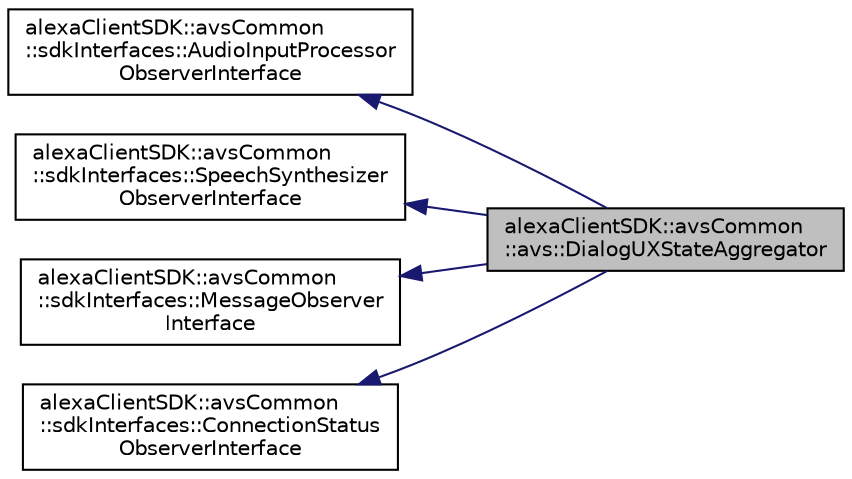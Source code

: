 digraph "alexaClientSDK::avsCommon::avs::DialogUXStateAggregator"
{
  edge [fontname="Helvetica",fontsize="10",labelfontname="Helvetica",labelfontsize="10"];
  node [fontname="Helvetica",fontsize="10",shape=record];
  rankdir="LR";
  Node5 [label="alexaClientSDK::avsCommon\l::avs::DialogUXStateAggregator",height=0.2,width=0.4,color="black", fillcolor="grey75", style="filled", fontcolor="black"];
  Node6 -> Node5 [dir="back",color="midnightblue",fontsize="10",style="solid",fontname="Helvetica"];
  Node6 [label="alexaClientSDK::avsCommon\l::sdkInterfaces::AudioInputProcessor\lObserverInterface",height=0.2,width=0.4,color="black", fillcolor="white", style="filled",URL="$classalexa_client_s_d_k_1_1avs_common_1_1sdk_interfaces_1_1_audio_input_processor_observer_interface.html",tooltip="A state observer for an AudioInputProcessor. "];
  Node7 -> Node5 [dir="back",color="midnightblue",fontsize="10",style="solid",fontname="Helvetica"];
  Node7 [label="alexaClientSDK::avsCommon\l::sdkInterfaces::SpeechSynthesizer\lObserverInterface",height=0.2,width=0.4,color="black", fillcolor="white", style="filled",URL="$classalexa_client_s_d_k_1_1avs_common_1_1sdk_interfaces_1_1_speech_synthesizer_observer_interface.html"];
  Node8 -> Node5 [dir="back",color="midnightblue",fontsize="10",style="solid",fontname="Helvetica"];
  Node8 [label="alexaClientSDK::avsCommon\l::sdkInterfaces::MessageObserver\lInterface",height=0.2,width=0.4,color="black", fillcolor="white", style="filled",URL="$classalexa_client_s_d_k_1_1avs_common_1_1sdk_interfaces_1_1_message_observer_interface.html"];
  Node9 -> Node5 [dir="back",color="midnightblue",fontsize="10",style="solid",fontname="Helvetica"];
  Node9 [label="alexaClientSDK::avsCommon\l::sdkInterfaces::ConnectionStatus\lObserverInterface",height=0.2,width=0.4,color="black", fillcolor="white", style="filled",URL="$classalexa_client_s_d_k_1_1avs_common_1_1sdk_interfaces_1_1_connection_status_observer_interface.html"];
}
